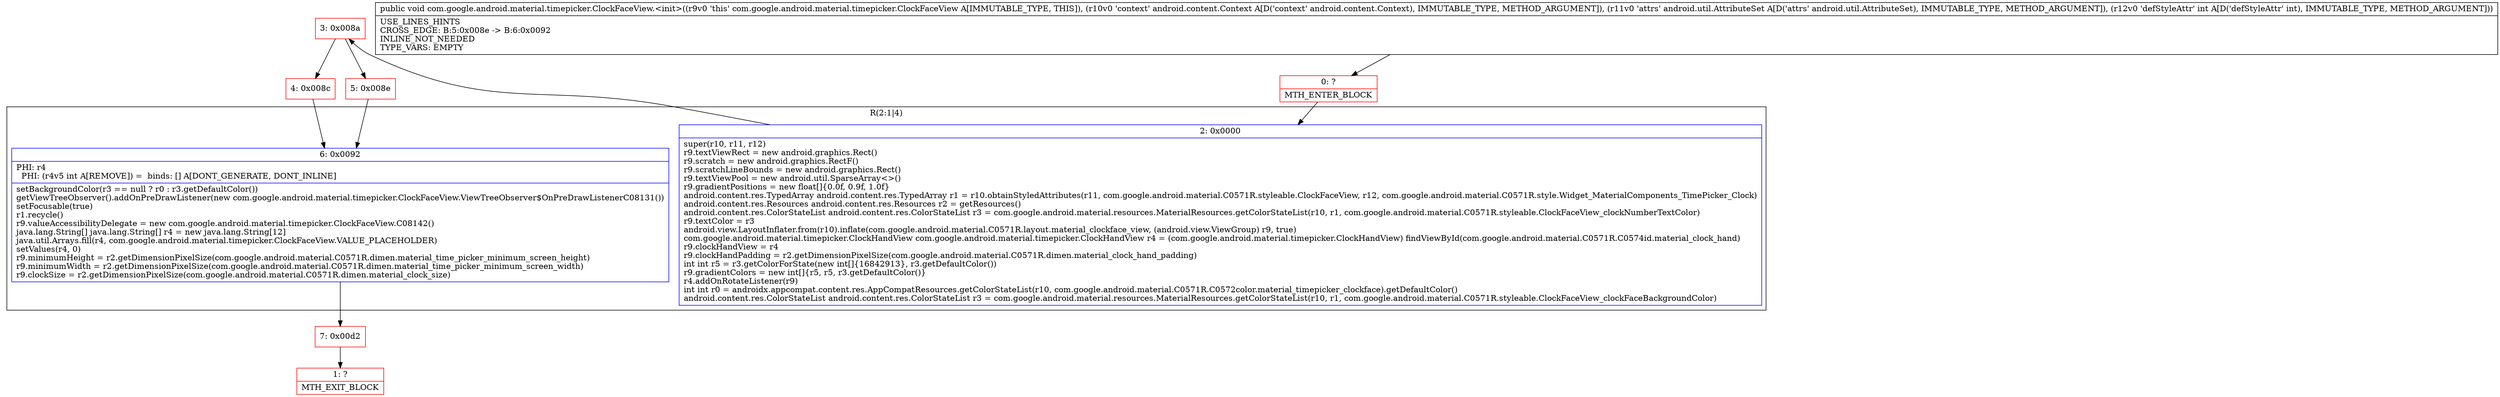 digraph "CFG forcom.google.android.material.timepicker.ClockFaceView.\<init\>(Landroid\/content\/Context;Landroid\/util\/AttributeSet;I)V" {
subgraph cluster_Region_1165053594 {
label = "R(2:1|4)";
node [shape=record,color=blue];
Node_2 [shape=record,label="{2\:\ 0x0000|super(r10, r11, r12)\lr9.textViewRect = new android.graphics.Rect()\lr9.scratch = new android.graphics.RectF()\lr9.scratchLineBounds = new android.graphics.Rect()\lr9.textViewPool = new android.util.SparseArray\<\>()\lr9.gradientPositions = new float[]\{0.0f, 0.9f, 1.0f\}\landroid.content.res.TypedArray android.content.res.TypedArray r1 = r10.obtainStyledAttributes(r11, com.google.android.material.C0571R.styleable.ClockFaceView, r12, com.google.android.material.C0571R.style.Widget_MaterialComponents_TimePicker_Clock)\landroid.content.res.Resources android.content.res.Resources r2 = getResources()\landroid.content.res.ColorStateList android.content.res.ColorStateList r3 = com.google.android.material.resources.MaterialResources.getColorStateList(r10, r1, com.google.android.material.C0571R.styleable.ClockFaceView_clockNumberTextColor)\lr9.textColor = r3\landroid.view.LayoutInflater.from(r10).inflate(com.google.android.material.C0571R.layout.material_clockface_view, (android.view.ViewGroup) r9, true)\lcom.google.android.material.timepicker.ClockHandView com.google.android.material.timepicker.ClockHandView r4 = (com.google.android.material.timepicker.ClockHandView) findViewById(com.google.android.material.C0571R.C0574id.material_clock_hand)\lr9.clockHandView = r4\lr9.clockHandPadding = r2.getDimensionPixelSize(com.google.android.material.C0571R.dimen.material_clock_hand_padding)\lint int r5 = r3.getColorForState(new int[]\{16842913\}, r3.getDefaultColor())\lr9.gradientColors = new int[]\{r5, r5, r3.getDefaultColor()\}\lr4.addOnRotateListener(r9)\lint int r0 = androidx.appcompat.content.res.AppCompatResources.getColorStateList(r10, com.google.android.material.C0571R.C0572color.material_timepicker_clockface).getDefaultColor()\landroid.content.res.ColorStateList android.content.res.ColorStateList r3 = com.google.android.material.resources.MaterialResources.getColorStateList(r10, r1, com.google.android.material.C0571R.styleable.ClockFaceView_clockFaceBackgroundColor)\l}"];
Node_6 [shape=record,label="{6\:\ 0x0092|PHI: r4 \l  PHI: (r4v5 int A[REMOVE]) =  binds: [] A[DONT_GENERATE, DONT_INLINE]\l|setBackgroundColor(r3 == null ? r0 : r3.getDefaultColor())\lgetViewTreeObserver().addOnPreDrawListener(new com.google.android.material.timepicker.ClockFaceView.ViewTreeObserver$OnPreDrawListenerC08131())\lsetFocusable(true)\lr1.recycle()\lr9.valueAccessibilityDelegate = new com.google.android.material.timepicker.ClockFaceView.C08142()\ljava.lang.String[] java.lang.String[] r4 = new java.lang.String[12]\ljava.util.Arrays.fill(r4, com.google.android.material.timepicker.ClockFaceView.VALUE_PLACEHOLDER)\lsetValues(r4, 0)\lr9.minimumHeight = r2.getDimensionPixelSize(com.google.android.material.C0571R.dimen.material_time_picker_minimum_screen_height)\lr9.minimumWidth = r2.getDimensionPixelSize(com.google.android.material.C0571R.dimen.material_time_picker_minimum_screen_width)\lr9.clockSize = r2.getDimensionPixelSize(com.google.android.material.C0571R.dimen.material_clock_size)\l}"];
}
Node_0 [shape=record,color=red,label="{0\:\ ?|MTH_ENTER_BLOCK\l}"];
Node_3 [shape=record,color=red,label="{3\:\ 0x008a}"];
Node_4 [shape=record,color=red,label="{4\:\ 0x008c}"];
Node_7 [shape=record,color=red,label="{7\:\ 0x00d2}"];
Node_1 [shape=record,color=red,label="{1\:\ ?|MTH_EXIT_BLOCK\l}"];
Node_5 [shape=record,color=red,label="{5\:\ 0x008e}"];
MethodNode[shape=record,label="{public void com.google.android.material.timepicker.ClockFaceView.\<init\>((r9v0 'this' com.google.android.material.timepicker.ClockFaceView A[IMMUTABLE_TYPE, THIS]), (r10v0 'context' android.content.Context A[D('context' android.content.Context), IMMUTABLE_TYPE, METHOD_ARGUMENT]), (r11v0 'attrs' android.util.AttributeSet A[D('attrs' android.util.AttributeSet), IMMUTABLE_TYPE, METHOD_ARGUMENT]), (r12v0 'defStyleAttr' int A[D('defStyleAttr' int), IMMUTABLE_TYPE, METHOD_ARGUMENT]))  | USE_LINES_HINTS\lCROSS_EDGE: B:5:0x008e \-\> B:6:0x0092\lINLINE_NOT_NEEDED\lTYPE_VARS: EMPTY\l}"];
MethodNode -> Node_0;Node_2 -> Node_3;
Node_6 -> Node_7;
Node_0 -> Node_2;
Node_3 -> Node_4;
Node_3 -> Node_5;
Node_4 -> Node_6;
Node_7 -> Node_1;
Node_5 -> Node_6;
}

